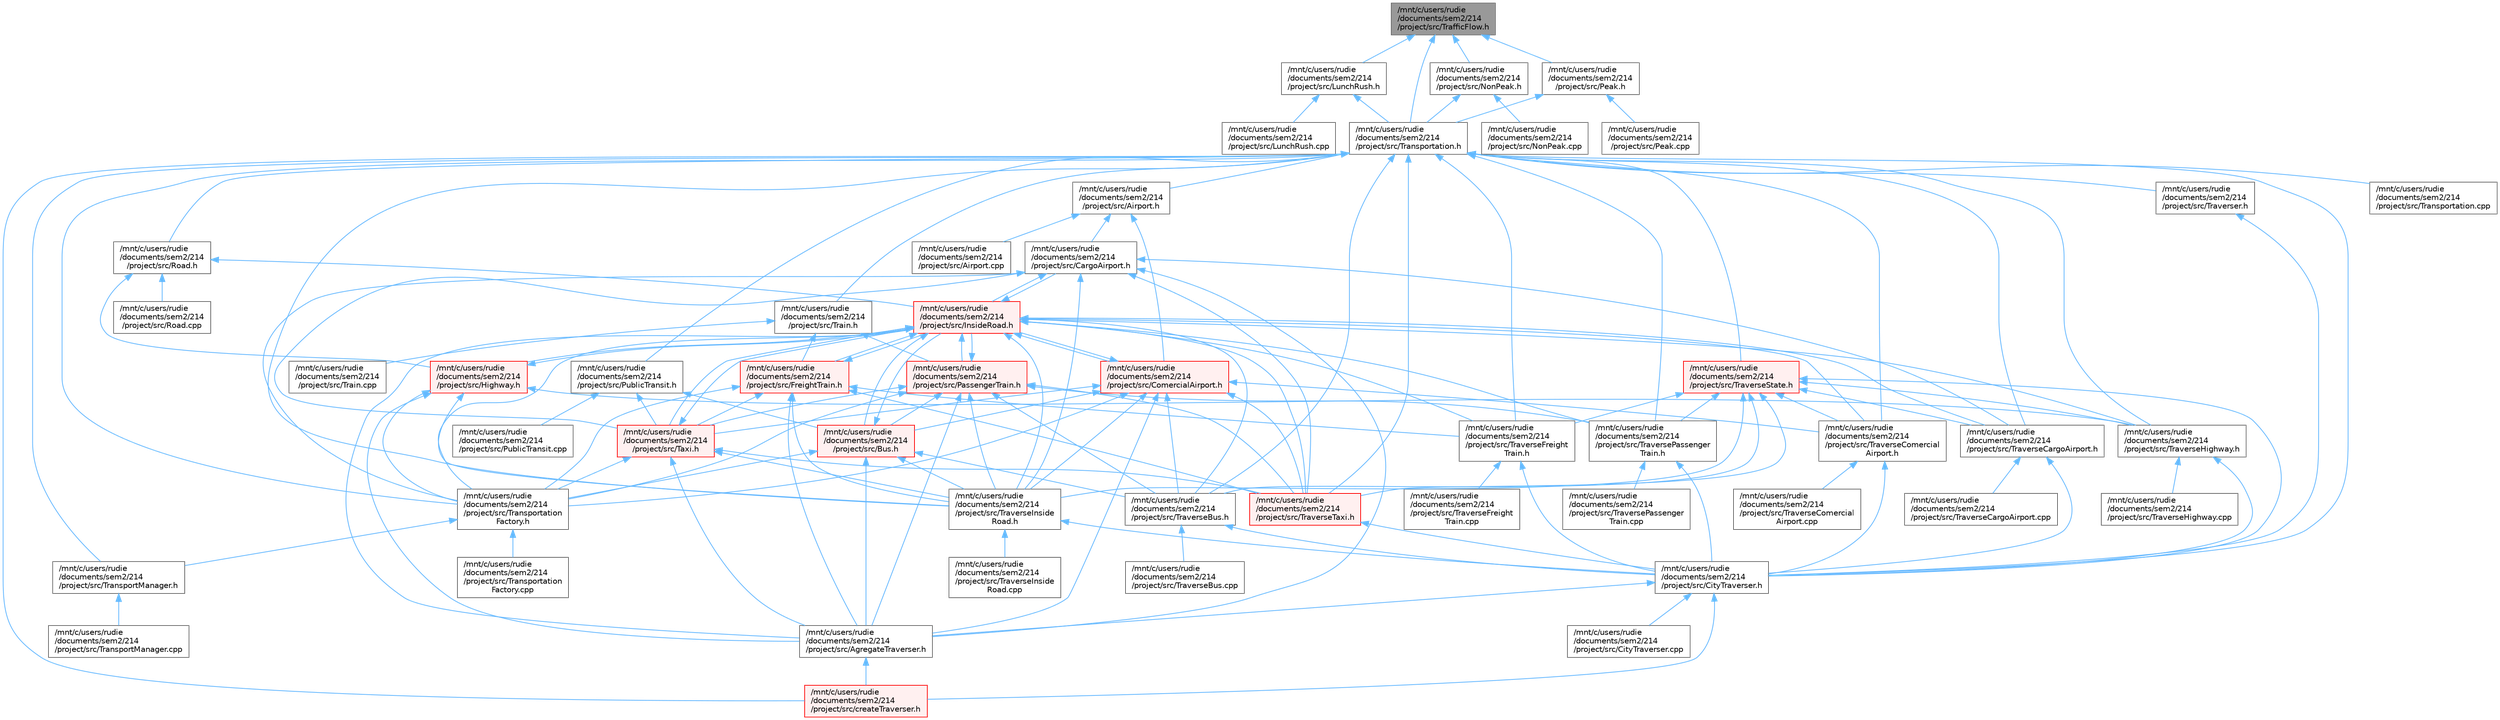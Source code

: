 digraph "/mnt/c/users/rudie/documents/sem2/214/project/src/TrafficFlow.h"
{
 // LATEX_PDF_SIZE
  bgcolor="transparent";
  edge [fontname=Helvetica,fontsize=10,labelfontname=Helvetica,labelfontsize=10];
  node [fontname=Helvetica,fontsize=10,shape=box,height=0.2,width=0.4];
  Node1 [id="Node000001",label="/mnt/c/users/rudie\l/documents/sem2/214\l/project/src/TrafficFlow.h",height=0.2,width=0.4,color="gray40", fillcolor="grey60", style="filled", fontcolor="black",tooltip="Defines the TrafficFlow interface for traffic flow measurement."];
  Node1 -> Node2 [id="edge138_Node000001_Node000002",dir="back",color="steelblue1",style="solid",tooltip=" "];
  Node2 [id="Node000002",label="/mnt/c/users/rudie\l/documents/sem2/214\l/project/src/LunchRush.h",height=0.2,width=0.4,color="grey40", fillcolor="white", style="filled",URL="$LunchRush_8h.html",tooltip="Header file for the LunchRush class."];
  Node2 -> Node3 [id="edge139_Node000002_Node000003",dir="back",color="steelblue1",style="solid",tooltip=" "];
  Node3 [id="Node000003",label="/mnt/c/users/rudie\l/documents/sem2/214\l/project/src/LunchRush.cpp",height=0.2,width=0.4,color="grey40", fillcolor="white", style="filled",URL="$LunchRush_8cpp.html",tooltip="Implementation of the LunchRush class."];
  Node2 -> Node4 [id="edge140_Node000002_Node000004",dir="back",color="steelblue1",style="solid",tooltip=" "];
  Node4 [id="Node000004",label="/mnt/c/users/rudie\l/documents/sem2/214\l/project/src/Transportation.h",height=0.2,width=0.4,color="grey40", fillcolor="white", style="filled",URL="$Transportation_8h.html",tooltip="Header file for the Transportation class."];
  Node4 -> Node5 [id="edge141_Node000004_Node000005",dir="back",color="steelblue1",style="solid",tooltip=" "];
  Node5 [id="Node000005",label="/mnt/c/users/rudie\l/documents/sem2/214\l/project/src/Airport.h",height=0.2,width=0.4,color="grey40", fillcolor="white", style="filled",URL="$Airport_8h.html",tooltip="Defines the Airport class which inherits from the Transportation class."];
  Node5 -> Node6 [id="edge142_Node000005_Node000006",dir="back",color="steelblue1",style="solid",tooltip=" "];
  Node6 [id="Node000006",label="/mnt/c/users/rudie\l/documents/sem2/214\l/project/src/Airport.cpp",height=0.2,width=0.4,color="grey40", fillcolor="white", style="filled",URL="$Airport_8cpp.html",tooltip="Implementation of the Airport class."];
  Node5 -> Node7 [id="edge143_Node000005_Node000007",dir="back",color="steelblue1",style="solid",tooltip=" "];
  Node7 [id="Node000007",label="/mnt/c/users/rudie\l/documents/sem2/214\l/project/src/CargoAirport.h",height=0.2,width=0.4,color="grey40", fillcolor="white", style="filled",URL="$CargoAirport_8h.html",tooltip="Header file for the CargoAirport class."];
  Node7 -> Node8 [id="edge144_Node000007_Node000008",dir="back",color="steelblue1",style="solid",tooltip=" "];
  Node8 [id="Node000008",label="/mnt/c/users/rudie\l/documents/sem2/214\l/project/src/AgregateTraverser.h",height=0.2,width=0.4,color="grey40", fillcolor="white", style="filled",URL="$AgregateTraverser_8h.html",tooltip="Defines the AgregateTraverser class and its interface for creating CityTraverser objects."];
  Node8 -> Node9 [id="edge145_Node000008_Node000009",dir="back",color="steelblue1",style="solid",tooltip=" "];
  Node9 [id="Node000009",label="/mnt/c/users/rudie\l/documents/sem2/214\l/project/src/createTraverser.h",height=0.2,width=0.4,color="red", fillcolor="#FFF0F0", style="filled",URL="$createTraverser_8h.html",tooltip="Header file for the CreateTraverser class."];
  Node7 -> Node11 [id="edge146_Node000007_Node000011",dir="back",color="steelblue1",style="solid",tooltip=" "];
  Node11 [id="Node000011",label="/mnt/c/users/rudie\l/documents/sem2/214\l/project/src/InsideRoad.h",height=0.2,width=0.4,color="red", fillcolor="#FFF0F0", style="filled",URL="$InsideRoad_8h.html",tooltip="Header file for the InsideRoad class."];
  Node11 -> Node8 [id="edge147_Node000011_Node000008",dir="back",color="steelblue1",style="solid",tooltip=" "];
  Node11 -> Node12 [id="edge148_Node000011_Node000012",dir="back",color="steelblue1",style="solid",tooltip=" "];
  Node12 [id="Node000012",label="/mnt/c/users/rudie\l/documents/sem2/214\l/project/src/Bus.h",height=0.2,width=0.4,color="red", fillcolor="#FFF0F0", style="filled",URL="$Bus_8h.html",tooltip="Header file for the Bus class."];
  Node12 -> Node8 [id="edge149_Node000012_Node000008",dir="back",color="steelblue1",style="solid",tooltip=" "];
  Node12 -> Node11 [id="edge150_Node000012_Node000011",dir="back",color="steelblue1",style="solid",tooltip=" "];
  Node12 -> Node14 [id="edge151_Node000012_Node000014",dir="back",color="steelblue1",style="solid",tooltip=" "];
  Node14 [id="Node000014",label="/mnt/c/users/rudie\l/documents/sem2/214\l/project/src/Transportation\lFactory.h",height=0.2,width=0.4,color="grey40", fillcolor="white", style="filled",URL="$TransportationFactory_8h.html",tooltip="Header file for the TransportationFactory class."];
  Node14 -> Node15 [id="edge152_Node000014_Node000015",dir="back",color="steelblue1",style="solid",tooltip=" "];
  Node15 [id="Node000015",label="/mnt/c/users/rudie\l/documents/sem2/214\l/project/src/TransportManager.h",height=0.2,width=0.4,color="grey40", fillcolor="white", style="filled",URL="$TransportManager_8h.html",tooltip="Header file for the TransportManager class."];
  Node15 -> Node16 [id="edge153_Node000015_Node000016",dir="back",color="steelblue1",style="solid",tooltip=" "];
  Node16 [id="Node000016",label="/mnt/c/users/rudie\l/documents/sem2/214\l/project/src/TransportManager.cpp",height=0.2,width=0.4,color="grey40", fillcolor="white", style="filled",URL="$TransportManager_8cpp.html",tooltip="Implementation of the TransportManager class."];
  Node14 -> Node17 [id="edge154_Node000014_Node000017",dir="back",color="steelblue1",style="solid",tooltip=" "];
  Node17 [id="Node000017",label="/mnt/c/users/rudie\l/documents/sem2/214\l/project/src/Transportation\lFactory.cpp",height=0.2,width=0.4,color="grey40", fillcolor="white", style="filled",URL="$TransportationFactory_8cpp.html",tooltip="Implementation of the TransportationFactory class."];
  Node12 -> Node18 [id="edge155_Node000012_Node000018",dir="back",color="steelblue1",style="solid",tooltip=" "];
  Node18 [id="Node000018",label="/mnt/c/users/rudie\l/documents/sem2/214\l/project/src/TraverseBus.h",height=0.2,width=0.4,color="grey40", fillcolor="white", style="filled",URL="$TraverseBus_8h.html",tooltip="Header file for the TraverseBus class."];
  Node18 -> Node19 [id="edge156_Node000018_Node000019",dir="back",color="steelblue1",style="solid",tooltip=" "];
  Node19 [id="Node000019",label="/mnt/c/users/rudie\l/documents/sem2/214\l/project/src/CityTraverser.h",height=0.2,width=0.4,color="grey40", fillcolor="white", style="filled",URL="$CityTraverser_8h.html",tooltip="Header file for the CityTraverser class, a concrete iterator for traversing transportation elements i..."];
  Node19 -> Node8 [id="edge157_Node000019_Node000008",dir="back",color="steelblue1",style="solid",tooltip=" "];
  Node19 -> Node20 [id="edge158_Node000019_Node000020",dir="back",color="steelblue1",style="solid",tooltip=" "];
  Node20 [id="Node000020",label="/mnt/c/users/rudie\l/documents/sem2/214\l/project/src/CityTraverser.cpp",height=0.2,width=0.4,color="grey40", fillcolor="white", style="filled",URL="$CityTraverser_8cpp.html",tooltip="Implementation of the CityTraverser class."];
  Node19 -> Node9 [id="edge159_Node000019_Node000009",dir="back",color="steelblue1",style="solid",tooltip=" "];
  Node18 -> Node21 [id="edge160_Node000018_Node000021",dir="back",color="steelblue1",style="solid",tooltip=" "];
  Node21 [id="Node000021",label="/mnt/c/users/rudie\l/documents/sem2/214\l/project/src/TraverseBus.cpp",height=0.2,width=0.4,color="grey40", fillcolor="white", style="filled",URL="$TraverseBus_8cpp.html",tooltip="Implementation of the TraverseBus class."];
  Node12 -> Node22 [id="edge161_Node000012_Node000022",dir="back",color="steelblue1",style="solid",tooltip=" "];
  Node22 [id="Node000022",label="/mnt/c/users/rudie\l/documents/sem2/214\l/project/src/TraverseInside\lRoad.h",height=0.2,width=0.4,color="grey40", fillcolor="white", style="filled",URL="$TraverseInsideRoad_8h.html",tooltip="Header file for the TraverseInsideRoad class."];
  Node22 -> Node19 [id="edge162_Node000022_Node000019",dir="back",color="steelblue1",style="solid",tooltip=" "];
  Node22 -> Node23 [id="edge163_Node000022_Node000023",dir="back",color="steelblue1",style="solid",tooltip=" "];
  Node23 [id="Node000023",label="/mnt/c/users/rudie\l/documents/sem2/214\l/project/src/TraverseInside\lRoad.cpp",height=0.2,width=0.4,color="grey40", fillcolor="white", style="filled",URL="$TraverseInsideRoad_8cpp.html",tooltip="Implementation of the TraverseInsideRoad class."];
  Node11 -> Node7 [id="edge164_Node000011_Node000007",dir="back",color="steelblue1",style="solid",tooltip=" "];
  Node11 -> Node24 [id="edge165_Node000011_Node000024",dir="back",color="steelblue1",style="solid",tooltip=" "];
  Node24 [id="Node000024",label="/mnt/c/users/rudie\l/documents/sem2/214\l/project/src/ComercialAirport.h",height=0.2,width=0.4,color="red", fillcolor="#FFF0F0", style="filled",URL="$ComercialAirport_8h.html",tooltip="Defines the ComercialAirport class which inherits from the Airport class."];
  Node24 -> Node8 [id="edge166_Node000024_Node000008",dir="back",color="steelblue1",style="solid",tooltip=" "];
  Node24 -> Node12 [id="edge167_Node000024_Node000012",dir="back",color="steelblue1",style="solid",tooltip=" "];
  Node24 -> Node11 [id="edge168_Node000024_Node000011",dir="back",color="steelblue1",style="solid",tooltip=" "];
  Node24 -> Node26 [id="edge169_Node000024_Node000026",dir="back",color="steelblue1",style="solid",tooltip=" "];
  Node26 [id="Node000026",label="/mnt/c/users/rudie\l/documents/sem2/214\l/project/src/Taxi.h",height=0.2,width=0.4,color="red", fillcolor="#FFF0F0", style="filled",URL="$Taxi_8h.html",tooltip="Header file for the Taxi class, which represents a taxi in a public transit system."];
  Node26 -> Node8 [id="edge170_Node000026_Node000008",dir="back",color="steelblue1",style="solid",tooltip=" "];
  Node26 -> Node11 [id="edge171_Node000026_Node000011",dir="back",color="steelblue1",style="solid",tooltip=" "];
  Node26 -> Node14 [id="edge172_Node000026_Node000014",dir="back",color="steelblue1",style="solid",tooltip=" "];
  Node26 -> Node22 [id="edge173_Node000026_Node000022",dir="back",color="steelblue1",style="solid",tooltip=" "];
  Node26 -> Node28 [id="edge174_Node000026_Node000028",dir="back",color="steelblue1",style="solid",tooltip=" "];
  Node28 [id="Node000028",label="/mnt/c/users/rudie\l/documents/sem2/214\l/project/src/TraverseTaxi.h",height=0.2,width=0.4,color="red", fillcolor="#FFF0F0", style="filled",URL="$TraverseTaxi_8h.html",tooltip="Header file for the TraverseTaxi class."];
  Node28 -> Node19 [id="edge175_Node000028_Node000019",dir="back",color="steelblue1",style="solid",tooltip=" "];
  Node24 -> Node14 [id="edge176_Node000024_Node000014",dir="back",color="steelblue1",style="solid",tooltip=" "];
  Node24 -> Node18 [id="edge177_Node000024_Node000018",dir="back",color="steelblue1",style="solid",tooltip=" "];
  Node24 -> Node30 [id="edge178_Node000024_Node000030",dir="back",color="steelblue1",style="solid",tooltip=" "];
  Node30 [id="Node000030",label="/mnt/c/users/rudie\l/documents/sem2/214\l/project/src/TraverseComercial\lAirport.h",height=0.2,width=0.4,color="grey40", fillcolor="white", style="filled",URL="$TraverseComercialAirport_8h.html",tooltip="Header file for the TraverseComercialAirport class."];
  Node30 -> Node19 [id="edge179_Node000030_Node000019",dir="back",color="steelblue1",style="solid",tooltip=" "];
  Node30 -> Node31 [id="edge180_Node000030_Node000031",dir="back",color="steelblue1",style="solid",tooltip=" "];
  Node31 [id="Node000031",label="/mnt/c/users/rudie\l/documents/sem2/214\l/project/src/TraverseComercial\lAirport.cpp",height=0.2,width=0.4,color="grey40", fillcolor="white", style="filled",URL="$TraverseComercialAirport_8cpp.html",tooltip="Implementation of the TraverseComercialAirport class."];
  Node24 -> Node22 [id="edge181_Node000024_Node000022",dir="back",color="steelblue1",style="solid",tooltip=" "];
  Node24 -> Node28 [id="edge182_Node000024_Node000028",dir="back",color="steelblue1",style="solid",tooltip=" "];
  Node11 -> Node32 [id="edge183_Node000011_Node000032",dir="back",color="steelblue1",style="solid",tooltip=" "];
  Node32 [id="Node000032",label="/mnt/c/users/rudie\l/documents/sem2/214\l/project/src/FreightTrain.h",height=0.2,width=0.4,color="red", fillcolor="#FFF0F0", style="filled",URL="$FreightTrain_8h.html",tooltip="Header file for the FreightTrain class."];
  Node32 -> Node8 [id="edge184_Node000032_Node000008",dir="back",color="steelblue1",style="solid",tooltip=" "];
  Node32 -> Node11 [id="edge185_Node000032_Node000011",dir="back",color="steelblue1",style="solid",tooltip=" "];
  Node32 -> Node26 [id="edge186_Node000032_Node000026",dir="back",color="steelblue1",style="solid",tooltip=" "];
  Node32 -> Node14 [id="edge187_Node000032_Node000014",dir="back",color="steelblue1",style="solid",tooltip=" "];
  Node32 -> Node34 [id="edge188_Node000032_Node000034",dir="back",color="steelblue1",style="solid",tooltip=" "];
  Node34 [id="Node000034",label="/mnt/c/users/rudie\l/documents/sem2/214\l/project/src/TraverseFreight\lTrain.h",height=0.2,width=0.4,color="grey40", fillcolor="white", style="filled",URL="$TraverseFreightTrain_8h.html",tooltip="Header file for the TraverseFreightTrain class."];
  Node34 -> Node19 [id="edge189_Node000034_Node000019",dir="back",color="steelblue1",style="solid",tooltip=" "];
  Node34 -> Node35 [id="edge190_Node000034_Node000035",dir="back",color="steelblue1",style="solid",tooltip=" "];
  Node35 [id="Node000035",label="/mnt/c/users/rudie\l/documents/sem2/214\l/project/src/TraverseFreight\lTrain.cpp",height=0.2,width=0.4,color="grey40", fillcolor="white", style="filled",URL="$TraverseFreightTrain_8cpp.html",tooltip="Implementation of the TraverseFreightTrain class."];
  Node32 -> Node22 [id="edge191_Node000032_Node000022",dir="back",color="steelblue1",style="solid",tooltip=" "];
  Node32 -> Node28 [id="edge192_Node000032_Node000028",dir="back",color="steelblue1",style="solid",tooltip=" "];
  Node11 -> Node36 [id="edge193_Node000011_Node000036",dir="back",color="steelblue1",style="solid",tooltip=" "];
  Node36 [id="Node000036",label="/mnt/c/users/rudie\l/documents/sem2/214\l/project/src/Highway.h",height=0.2,width=0.4,color="red", fillcolor="#FFF0F0", style="filled",URL="$Highway_8h.html",tooltip="Header file for the Highway class."];
  Node36 -> Node8 [id="edge194_Node000036_Node000008",dir="back",color="steelblue1",style="solid",tooltip=" "];
  Node36 -> Node11 [id="edge195_Node000036_Node000011",dir="back",color="steelblue1",style="solid",tooltip=" "];
  Node36 -> Node14 [id="edge196_Node000036_Node000014",dir="back",color="steelblue1",style="solid",tooltip=" "];
  Node36 -> Node38 [id="edge197_Node000036_Node000038",dir="back",color="steelblue1",style="solid",tooltip=" "];
  Node38 [id="Node000038",label="/mnt/c/users/rudie\l/documents/sem2/214\l/project/src/TraverseHighway.h",height=0.2,width=0.4,color="grey40", fillcolor="white", style="filled",URL="$TraverseHighway_8h.html",tooltip="Header file for the TraverseHighway class."];
  Node38 -> Node19 [id="edge198_Node000038_Node000019",dir="back",color="steelblue1",style="solid",tooltip=" "];
  Node38 -> Node39 [id="edge199_Node000038_Node000039",dir="back",color="steelblue1",style="solid",tooltip=" "];
  Node39 [id="Node000039",label="/mnt/c/users/rudie\l/documents/sem2/214\l/project/src/TraverseHighway.cpp",height=0.2,width=0.4,color="grey40", fillcolor="white", style="filled",URL="$TraverseHighway_8cpp.html",tooltip="Implementation of the TraverseHighway class."];
  Node36 -> Node22 [id="edge200_Node000036_Node000022",dir="back",color="steelblue1",style="solid",tooltip=" "];
  Node11 -> Node41 [id="edge201_Node000011_Node000041",dir="back",color="steelblue1",style="solid",tooltip=" "];
  Node41 [id="Node000041",label="/mnt/c/users/rudie\l/documents/sem2/214\l/project/src/PassengerTrain.h",height=0.2,width=0.4,color="red", fillcolor="#FFF0F0", style="filled",URL="$PassengerTrain_8h.html",tooltip="Header file for the PassengerTrain class."];
  Node41 -> Node8 [id="edge202_Node000041_Node000008",dir="back",color="steelblue1",style="solid",tooltip=" "];
  Node41 -> Node12 [id="edge203_Node000041_Node000012",dir="back",color="steelblue1",style="solid",tooltip=" "];
  Node41 -> Node11 [id="edge204_Node000041_Node000011",dir="back",color="steelblue1",style="solid",tooltip=" "];
  Node41 -> Node26 [id="edge205_Node000041_Node000026",dir="back",color="steelblue1",style="solid",tooltip=" "];
  Node41 -> Node14 [id="edge206_Node000041_Node000014",dir="back",color="steelblue1",style="solid",tooltip=" "];
  Node41 -> Node18 [id="edge207_Node000041_Node000018",dir="back",color="steelblue1",style="solid",tooltip=" "];
  Node41 -> Node22 [id="edge208_Node000041_Node000022",dir="back",color="steelblue1",style="solid",tooltip=" "];
  Node41 -> Node43 [id="edge209_Node000041_Node000043",dir="back",color="steelblue1",style="solid",tooltip=" "];
  Node43 [id="Node000043",label="/mnt/c/users/rudie\l/documents/sem2/214\l/project/src/TraversePassenger\lTrain.h",height=0.2,width=0.4,color="grey40", fillcolor="white", style="filled",URL="$TraversePassengerTrain_8h.html",tooltip="Header file for the TraversePassengerTrain class."];
  Node43 -> Node19 [id="edge210_Node000043_Node000019",dir="back",color="steelblue1",style="solid",tooltip=" "];
  Node43 -> Node44 [id="edge211_Node000043_Node000044",dir="back",color="steelblue1",style="solid",tooltip=" "];
  Node44 [id="Node000044",label="/mnt/c/users/rudie\l/documents/sem2/214\l/project/src/TraversePassenger\lTrain.cpp",height=0.2,width=0.4,color="grey40", fillcolor="white", style="filled",URL="$TraversePassengerTrain_8cpp.html",tooltip="Implementation of the TraversePassengerTrain class."];
  Node41 -> Node28 [id="edge212_Node000041_Node000028",dir="back",color="steelblue1",style="solid",tooltip=" "];
  Node11 -> Node26 [id="edge213_Node000011_Node000026",dir="back",color="steelblue1",style="solid",tooltip=" "];
  Node11 -> Node14 [id="edge214_Node000011_Node000014",dir="back",color="steelblue1",style="solid",tooltip=" "];
  Node11 -> Node18 [id="edge215_Node000011_Node000018",dir="back",color="steelblue1",style="solid",tooltip=" "];
  Node11 -> Node45 [id="edge216_Node000011_Node000045",dir="back",color="steelblue1",style="solid",tooltip=" "];
  Node45 [id="Node000045",label="/mnt/c/users/rudie\l/documents/sem2/214\l/project/src/TraverseCargoAirport.h",height=0.2,width=0.4,color="grey40", fillcolor="white", style="filled",URL="$TraverseCargoAirport_8h.html",tooltip="Header file for the TraverseCargoAirport class."];
  Node45 -> Node19 [id="edge217_Node000045_Node000019",dir="back",color="steelblue1",style="solid",tooltip=" "];
  Node45 -> Node46 [id="edge218_Node000045_Node000046",dir="back",color="steelblue1",style="solid",tooltip=" "];
  Node46 [id="Node000046",label="/mnt/c/users/rudie\l/documents/sem2/214\l/project/src/TraverseCargoAirport.cpp",height=0.2,width=0.4,color="grey40", fillcolor="white", style="filled",URL="$TraverseCargoAirport_8cpp.html",tooltip="Implementation of the TraverseCargoAirport class."];
  Node11 -> Node30 [id="edge219_Node000011_Node000030",dir="back",color="steelblue1",style="solid",tooltip=" "];
  Node11 -> Node34 [id="edge220_Node000011_Node000034",dir="back",color="steelblue1",style="solid",tooltip=" "];
  Node11 -> Node38 [id="edge221_Node000011_Node000038",dir="back",color="steelblue1",style="solid",tooltip=" "];
  Node11 -> Node22 [id="edge222_Node000011_Node000022",dir="back",color="steelblue1",style="solid",tooltip=" "];
  Node11 -> Node43 [id="edge223_Node000011_Node000043",dir="back",color="steelblue1",style="solid",tooltip=" "];
  Node11 -> Node28 [id="edge224_Node000011_Node000028",dir="back",color="steelblue1",style="solid",tooltip=" "];
  Node7 -> Node26 [id="edge225_Node000007_Node000026",dir="back",color="steelblue1",style="solid",tooltip=" "];
  Node7 -> Node14 [id="edge226_Node000007_Node000014",dir="back",color="steelblue1",style="solid",tooltip=" "];
  Node7 -> Node45 [id="edge227_Node000007_Node000045",dir="back",color="steelblue1",style="solid",tooltip=" "];
  Node7 -> Node22 [id="edge228_Node000007_Node000022",dir="back",color="steelblue1",style="solid",tooltip=" "];
  Node7 -> Node28 [id="edge229_Node000007_Node000028",dir="back",color="steelblue1",style="solid",tooltip=" "];
  Node5 -> Node24 [id="edge230_Node000005_Node000024",dir="back",color="steelblue1",style="solid",tooltip=" "];
  Node4 -> Node19 [id="edge231_Node000004_Node000019",dir="back",color="steelblue1",style="solid",tooltip=" "];
  Node4 -> Node47 [id="edge232_Node000004_Node000047",dir="back",color="steelblue1",style="solid",tooltip=" "];
  Node47 [id="Node000047",label="/mnt/c/users/rudie\l/documents/sem2/214\l/project/src/PublicTransit.h",height=0.2,width=0.4,color="grey40", fillcolor="white", style="filled",URL="$PublicTransit_8h.html",tooltip="Header file for the PublicTransit class."];
  Node47 -> Node12 [id="edge233_Node000047_Node000012",dir="back",color="steelblue1",style="solid",tooltip=" "];
  Node47 -> Node48 [id="edge234_Node000047_Node000048",dir="back",color="steelblue1",style="solid",tooltip=" "];
  Node48 [id="Node000048",label="/mnt/c/users/rudie\l/documents/sem2/214\l/project/src/PublicTransit.cpp",height=0.2,width=0.4,color="grey40", fillcolor="white", style="filled",URL="$PublicTransit_8cpp.html",tooltip="Implementation of the PublicTransit class."];
  Node47 -> Node26 [id="edge235_Node000047_Node000026",dir="back",color="steelblue1",style="solid",tooltip=" "];
  Node4 -> Node49 [id="edge236_Node000004_Node000049",dir="back",color="steelblue1",style="solid",tooltip=" "];
  Node49 [id="Node000049",label="/mnt/c/users/rudie\l/documents/sem2/214\l/project/src/Road.h",height=0.2,width=0.4,color="grey40", fillcolor="white", style="filled",URL="$Road_8h.html",tooltip="Defines the Road class which inherits from the Transportation class."];
  Node49 -> Node36 [id="edge237_Node000049_Node000036",dir="back",color="steelblue1",style="solid",tooltip=" "];
  Node49 -> Node11 [id="edge238_Node000049_Node000011",dir="back",color="steelblue1",style="solid",tooltip=" "];
  Node49 -> Node50 [id="edge239_Node000049_Node000050",dir="back",color="steelblue1",style="solid",tooltip=" "];
  Node50 [id="Node000050",label="/mnt/c/users/rudie\l/documents/sem2/214\l/project/src/Road.cpp",height=0.2,width=0.4,color="grey40", fillcolor="white", style="filled",URL="$Road_8cpp.html",tooltip="Implementation file for the Road class."];
  Node4 -> Node51 [id="edge240_Node000004_Node000051",dir="back",color="steelblue1",style="solid",tooltip=" "];
  Node51 [id="Node000051",label="/mnt/c/users/rudie\l/documents/sem2/214\l/project/src/Train.h",height=0.2,width=0.4,color="grey40", fillcolor="white", style="filled",URL="$Train_8h.html",tooltip="Header file for the Train class."];
  Node51 -> Node32 [id="edge241_Node000051_Node000032",dir="back",color="steelblue1",style="solid",tooltip=" "];
  Node51 -> Node41 [id="edge242_Node000051_Node000041",dir="back",color="steelblue1",style="solid",tooltip=" "];
  Node51 -> Node52 [id="edge243_Node000051_Node000052",dir="back",color="steelblue1",style="solid",tooltip=" "];
  Node52 [id="Node000052",label="/mnt/c/users/rudie\l/documents/sem2/214\l/project/src/Train.cpp",height=0.2,width=0.4,color="grey40", fillcolor="white", style="filled",URL="$Train_8cpp.html",tooltip="Implementation of the Train class."];
  Node4 -> Node15 [id="edge244_Node000004_Node000015",dir="back",color="steelblue1",style="solid",tooltip=" "];
  Node4 -> Node53 [id="edge245_Node000004_Node000053",dir="back",color="steelblue1",style="solid",tooltip=" "];
  Node53 [id="Node000053",label="/mnt/c/users/rudie\l/documents/sem2/214\l/project/src/Transportation.cpp",height=0.2,width=0.4,color="grey40", fillcolor="white", style="filled",URL="$Transportation_8cpp.html",tooltip="Implementation of the Transportation class."];
  Node4 -> Node14 [id="edge246_Node000004_Node000014",dir="back",color="steelblue1",style="solid",tooltip=" "];
  Node4 -> Node18 [id="edge247_Node000004_Node000018",dir="back",color="steelblue1",style="solid",tooltip=" "];
  Node4 -> Node45 [id="edge248_Node000004_Node000045",dir="back",color="steelblue1",style="solid",tooltip=" "];
  Node4 -> Node30 [id="edge249_Node000004_Node000030",dir="back",color="steelblue1",style="solid",tooltip=" "];
  Node4 -> Node34 [id="edge250_Node000004_Node000034",dir="back",color="steelblue1",style="solid",tooltip=" "];
  Node4 -> Node38 [id="edge251_Node000004_Node000038",dir="back",color="steelblue1",style="solid",tooltip=" "];
  Node4 -> Node22 [id="edge252_Node000004_Node000022",dir="back",color="steelblue1",style="solid",tooltip=" "];
  Node4 -> Node43 [id="edge253_Node000004_Node000043",dir="back",color="steelblue1",style="solid",tooltip=" "];
  Node4 -> Node54 [id="edge254_Node000004_Node000054",dir="back",color="steelblue1",style="solid",tooltip=" "];
  Node54 [id="Node000054",label="/mnt/c/users/rudie\l/documents/sem2/214\l/project/src/TraverseState.h",height=0.2,width=0.4,color="red", fillcolor="#FFF0F0", style="filled",URL="$TraverseState_8h.html",tooltip="Defines the TraverseState class and its interface for traversing through Transportation elements."];
  Node54 -> Node19 [id="edge255_Node000054_Node000019",dir="back",color="steelblue1",style="solid",tooltip=" "];
  Node54 -> Node18 [id="edge256_Node000054_Node000018",dir="back",color="steelblue1",style="solid",tooltip=" "];
  Node54 -> Node45 [id="edge257_Node000054_Node000045",dir="back",color="steelblue1",style="solid",tooltip=" "];
  Node54 -> Node30 [id="edge258_Node000054_Node000030",dir="back",color="steelblue1",style="solid",tooltip=" "];
  Node54 -> Node34 [id="edge259_Node000054_Node000034",dir="back",color="steelblue1",style="solid",tooltip=" "];
  Node54 -> Node38 [id="edge260_Node000054_Node000038",dir="back",color="steelblue1",style="solid",tooltip=" "];
  Node54 -> Node22 [id="edge261_Node000054_Node000022",dir="back",color="steelblue1",style="solid",tooltip=" "];
  Node54 -> Node43 [id="edge262_Node000054_Node000043",dir="back",color="steelblue1",style="solid",tooltip=" "];
  Node54 -> Node28 [id="edge263_Node000054_Node000028",dir="back",color="steelblue1",style="solid",tooltip=" "];
  Node4 -> Node28 [id="edge264_Node000004_Node000028",dir="back",color="steelblue1",style="solid",tooltip=" "];
  Node4 -> Node56 [id="edge265_Node000004_Node000056",dir="back",color="steelblue1",style="solid",tooltip=" "];
  Node56 [id="Node000056",label="/mnt/c/users/rudie\l/documents/sem2/214\l/project/src/Traverser.h",height=0.2,width=0.4,color="grey40", fillcolor="white", style="filled",URL="$Traverser_8h.html",tooltip="Defines the Traverser interface for iterating over Transportation objects."];
  Node56 -> Node19 [id="edge266_Node000056_Node000019",dir="back",color="steelblue1",style="solid",tooltip=" "];
  Node4 -> Node9 [id="edge267_Node000004_Node000009",dir="back",color="steelblue1",style="solid",tooltip=" "];
  Node1 -> Node57 [id="edge268_Node000001_Node000057",dir="back",color="steelblue1",style="solid",tooltip=" "];
  Node57 [id="Node000057",label="/mnt/c/users/rudie\l/documents/sem2/214\l/project/src/NonPeak.h",height=0.2,width=0.4,color="grey40", fillcolor="white", style="filled",URL="$NonPeak_8h.html",tooltip="Header file for the NonPeak class."];
  Node57 -> Node58 [id="edge269_Node000057_Node000058",dir="back",color="steelblue1",style="solid",tooltip=" "];
  Node58 [id="Node000058",label="/mnt/c/users/rudie\l/documents/sem2/214\l/project/src/NonPeak.cpp",height=0.2,width=0.4,color="grey40", fillcolor="white", style="filled",URL="$NonPeak_8cpp.html",tooltip="Implementation of the NonPeak class."];
  Node57 -> Node4 [id="edge270_Node000057_Node000004",dir="back",color="steelblue1",style="solid",tooltip=" "];
  Node1 -> Node59 [id="edge271_Node000001_Node000059",dir="back",color="steelblue1",style="solid",tooltip=" "];
  Node59 [id="Node000059",label="/mnt/c/users/rudie\l/documents/sem2/214\l/project/src/Peak.h",height=0.2,width=0.4,color="grey40", fillcolor="white", style="filled",URL="$Peak_8h.html",tooltip="Header file for the Peak class, which inherits from TrafficFlow."];
  Node59 -> Node60 [id="edge272_Node000059_Node000060",dir="back",color="steelblue1",style="solid",tooltip=" "];
  Node60 [id="Node000060",label="/mnt/c/users/rudie\l/documents/sem2/214\l/project/src/Peak.cpp",height=0.2,width=0.4,color="grey40", fillcolor="white", style="filled",URL="$Peak_8cpp.html",tooltip="Implementation of the Peak class."];
  Node59 -> Node4 [id="edge273_Node000059_Node000004",dir="back",color="steelblue1",style="solid",tooltip=" "];
  Node1 -> Node4 [id="edge274_Node000001_Node000004",dir="back",color="steelblue1",style="solid",tooltip=" "];
}
